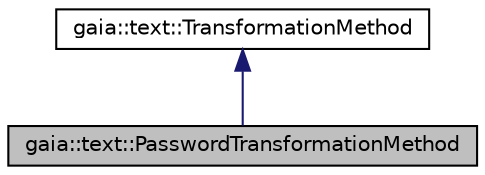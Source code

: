 digraph G
{
  edge [fontname="Helvetica",fontsize="10",labelfontname="Helvetica",labelfontsize="10"];
  node [fontname="Helvetica",fontsize="10",shape=record];
  Node1 [label="gaia::text::PasswordTransformationMethod",height=0.2,width=0.4,color="black", fillcolor="grey75", style="filled" fontcolor="black"];
  Node2 -> Node1 [dir=back,color="midnightblue",fontsize="10",style="solid",fontname="Helvetica"];
  Node2 [label="gaia::text::TransformationMethod",height=0.2,width=0.4,color="black", fillcolor="white", style="filled",URL="$de/d26/classgaia_1_1text_1_1_transformation_method.html",tooltip="TextView uses TransformationMethods to do things like replacing the characters of passwords with dots..."];
}
